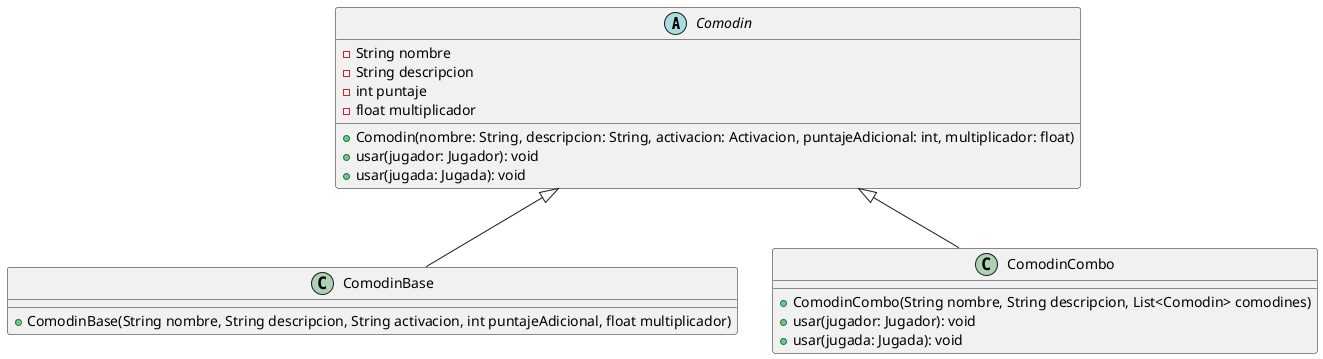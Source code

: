 @startuml

abstract class Comodin {
    - String nombre
    - String descripcion
    - int puntaje
    - float multiplicador
    + Comodin(nombre: String, descripcion: String, activacion: Activacion, puntajeAdicional: int, multiplicador: float)
    + usar(jugador: Jugador): void
    + usar(jugada: Jugada): void
}

class ComodinBase extends Comodin{
    + ComodinBase(String nombre, String descripcion, String activacion, int puntajeAdicional, float multiplicador)
}

class ComodinCombo extends Comodin{
    + ComodinCombo(String nombre, String descripcion, List<Comodin> comodines)
    + usar(jugador: Jugador): void
    + usar(jugada: Jugada): void
}


@enduml